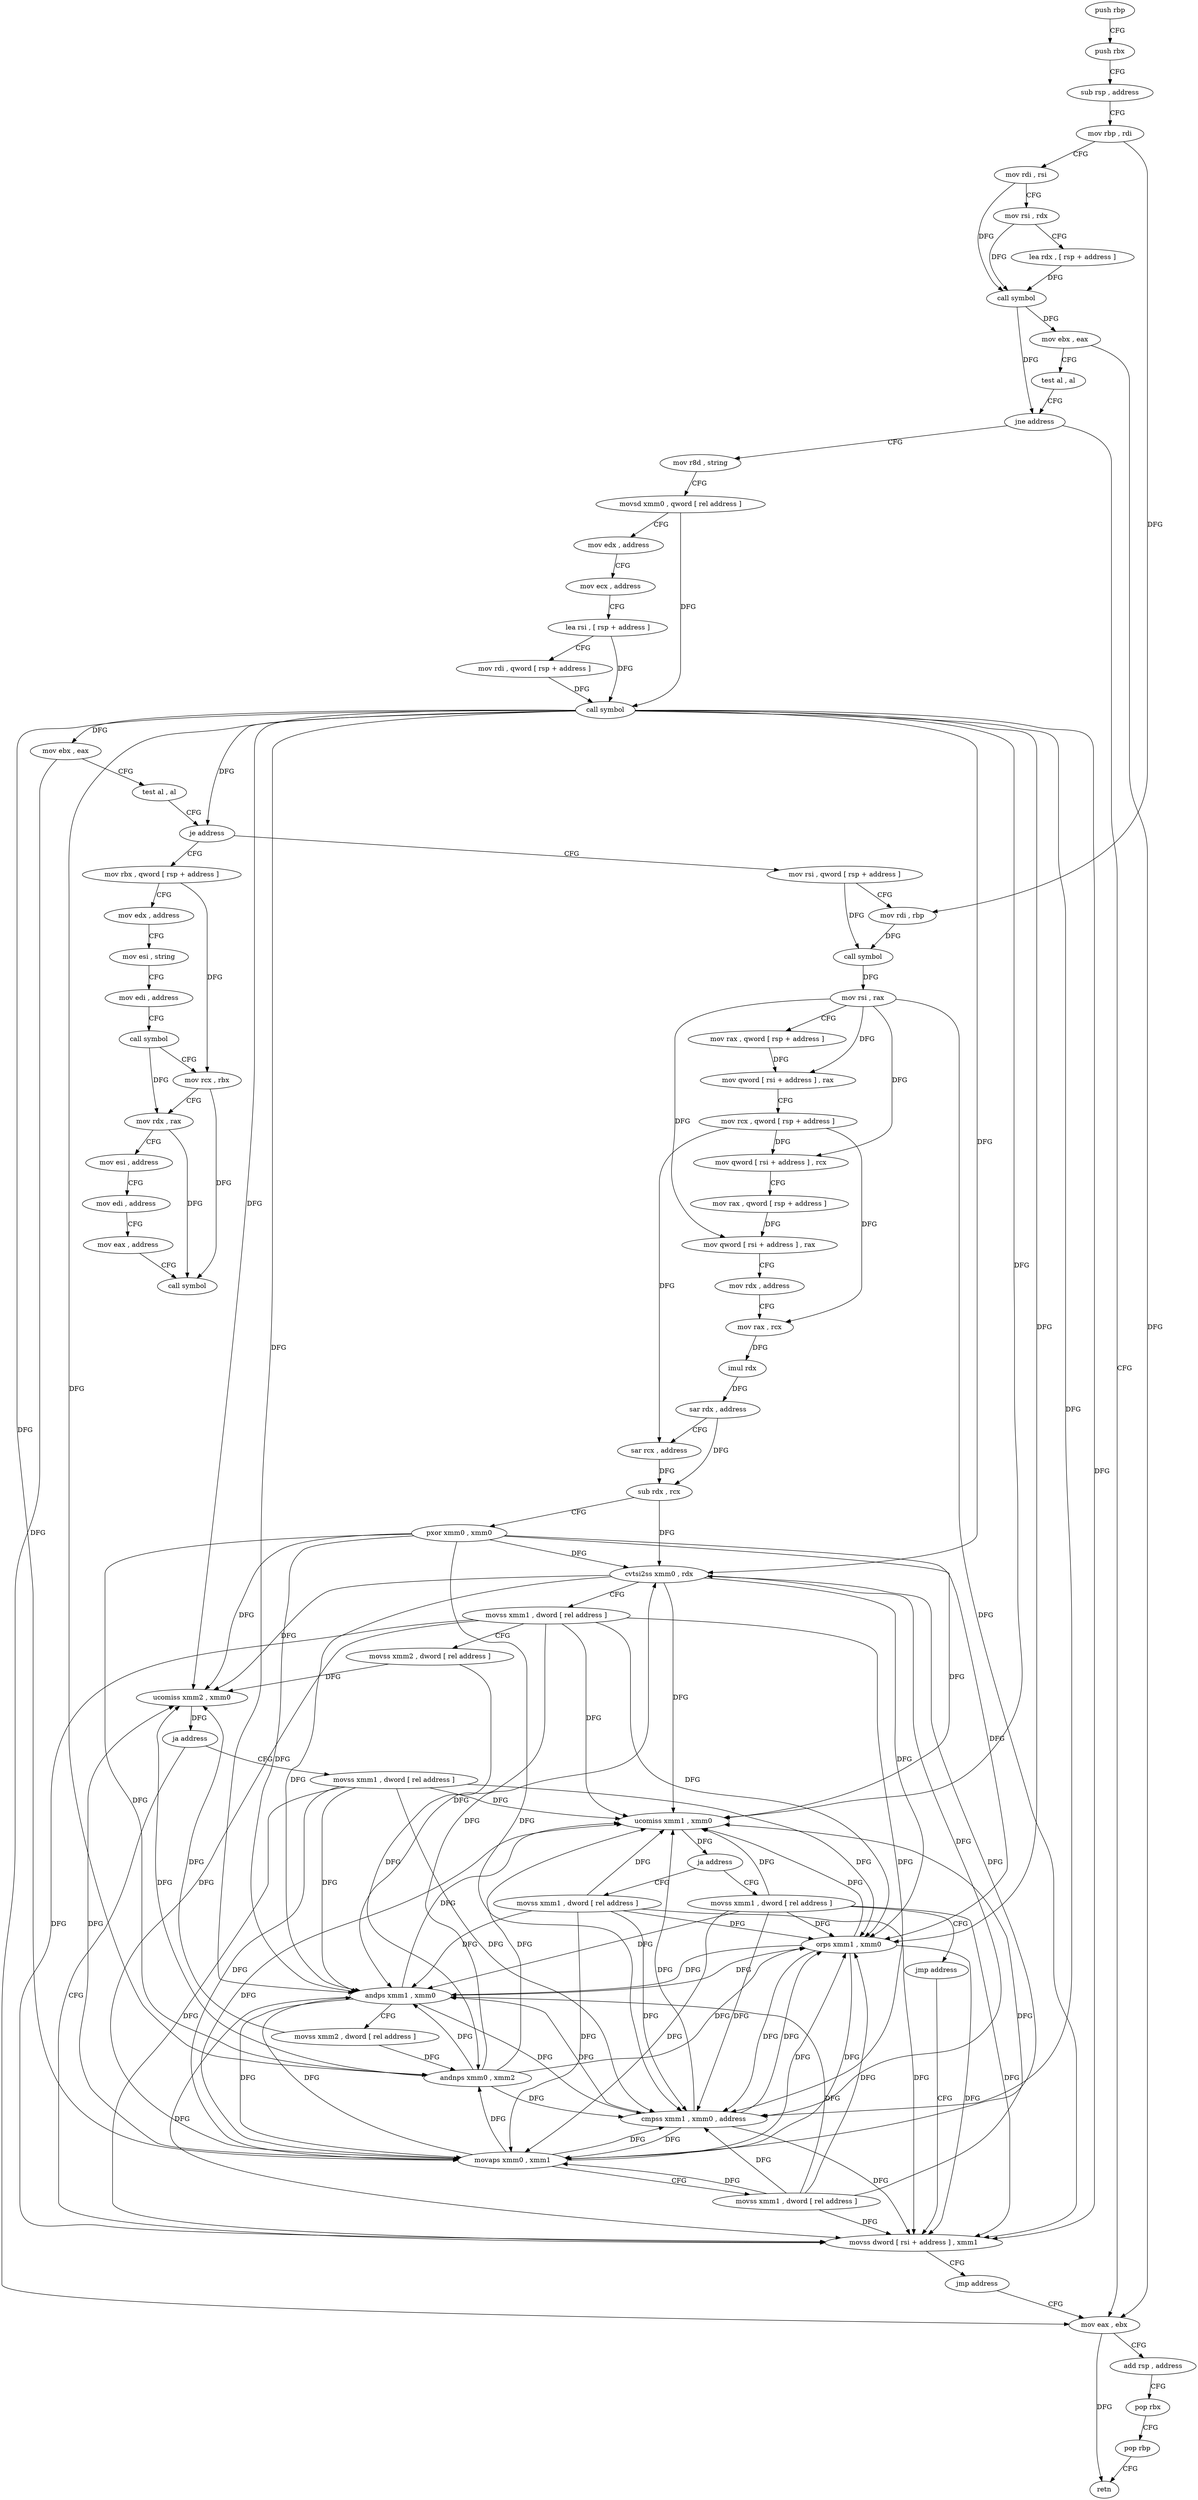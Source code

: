 digraph "func" {
"4253747" [label = "push rbp" ]
"4253748" [label = "push rbx" ]
"4253749" [label = "sub rsp , address" ]
"4253753" [label = "mov rbp , rdi" ]
"4253756" [label = "mov rdi , rsi" ]
"4253759" [label = "mov rsi , rdx" ]
"4253762" [label = "lea rdx , [ rsp + address ]" ]
"4253767" [label = "call symbol" ]
"4253772" [label = "mov ebx , eax" ]
"4253774" [label = "test al , al" ]
"4253776" [label = "jne address" ]
"4253787" [label = "mov r8d , string" ]
"4253778" [label = "mov eax , ebx" ]
"4253793" [label = "movsd xmm0 , qword [ rel address ]" ]
"4253801" [label = "mov edx , address" ]
"4253806" [label = "mov ecx , address" ]
"4253811" [label = "lea rsi , [ rsp + address ]" ]
"4253816" [label = "mov rdi , qword [ rsp + address ]" ]
"4253821" [label = "call symbol" ]
"4253826" [label = "mov ebx , eax" ]
"4253828" [label = "test al , al" ]
"4253830" [label = "je address" ]
"4254010" [label = "mov rbx , qword [ rsp + address ]" ]
"4253836" [label = "mov rsi , qword [ rsp + address ]" ]
"4253780" [label = "add rsp , address" ]
"4253784" [label = "pop rbx" ]
"4253785" [label = "pop rbp" ]
"4253786" [label = "retn" ]
"4254015" [label = "mov edx , address" ]
"4254020" [label = "mov esi , string" ]
"4254025" [label = "mov edi , address" ]
"4254030" [label = "call symbol" ]
"4254035" [label = "mov rcx , rbx" ]
"4254038" [label = "mov rdx , rax" ]
"4254041" [label = "mov esi , address" ]
"4254046" [label = "mov edi , address" ]
"4254051" [label = "mov eax , address" ]
"4254056" [label = "call symbol" ]
"4253841" [label = "mov rdi , rbp" ]
"4253844" [label = "call symbol" ]
"4253849" [label = "mov rsi , rax" ]
"4253852" [label = "mov rax , qword [ rsp + address ]" ]
"4253857" [label = "mov qword [ rsi + address ] , rax" ]
"4253861" [label = "mov rcx , qword [ rsp + address ]" ]
"4253866" [label = "mov qword [ rsi + address ] , rcx" ]
"4253870" [label = "mov rax , qword [ rsp + address ]" ]
"4253875" [label = "mov qword [ rsi + address ] , rax" ]
"4253879" [label = "mov rdx , address" ]
"4253889" [label = "mov rax , rcx" ]
"4253892" [label = "imul rdx" ]
"4253895" [label = "sar rdx , address" ]
"4253899" [label = "sar rcx , address" ]
"4253903" [label = "sub rdx , rcx" ]
"4253906" [label = "pxor xmm0 , xmm0" ]
"4253910" [label = "cvtsi2ss xmm0 , rdx" ]
"4253915" [label = "movss xmm1 , dword [ rel address ]" ]
"4253923" [label = "movss xmm2 , dword [ rel address ]" ]
"4253931" [label = "ucomiss xmm2 , xmm0" ]
"4253934" [label = "ja address" ]
"4253990" [label = "movss dword [ rsi + address ] , xmm1" ]
"4253936" [label = "movss xmm1 , dword [ rel address ]" ]
"4253995" [label = "jmp address" ]
"4253944" [label = "ucomiss xmm1 , xmm0" ]
"4253947" [label = "ja address" ]
"4254000" [label = "movss xmm1 , dword [ rel address ]" ]
"4253949" [label = "movss xmm1 , dword [ rel address ]" ]
"4254008" [label = "jmp address" ]
"4253957" [label = "cmpss xmm1 , xmm0 , address" ]
"4253962" [label = "movaps xmm0 , xmm1" ]
"4253965" [label = "movss xmm1 , dword [ rel address ]" ]
"4253973" [label = "andps xmm1 , xmm0" ]
"4253976" [label = "movss xmm2 , dword [ rel address ]" ]
"4253984" [label = "andnps xmm0 , xmm2" ]
"4253987" [label = "orps xmm1 , xmm0" ]
"4253747" -> "4253748" [ label = "CFG" ]
"4253748" -> "4253749" [ label = "CFG" ]
"4253749" -> "4253753" [ label = "CFG" ]
"4253753" -> "4253756" [ label = "CFG" ]
"4253753" -> "4253841" [ label = "DFG" ]
"4253756" -> "4253759" [ label = "CFG" ]
"4253756" -> "4253767" [ label = "DFG" ]
"4253759" -> "4253762" [ label = "CFG" ]
"4253759" -> "4253767" [ label = "DFG" ]
"4253762" -> "4253767" [ label = "DFG" ]
"4253767" -> "4253772" [ label = "DFG" ]
"4253767" -> "4253776" [ label = "DFG" ]
"4253772" -> "4253774" [ label = "CFG" ]
"4253772" -> "4253778" [ label = "DFG" ]
"4253774" -> "4253776" [ label = "CFG" ]
"4253776" -> "4253787" [ label = "CFG" ]
"4253776" -> "4253778" [ label = "CFG" ]
"4253787" -> "4253793" [ label = "CFG" ]
"4253778" -> "4253780" [ label = "CFG" ]
"4253778" -> "4253786" [ label = "DFG" ]
"4253793" -> "4253801" [ label = "CFG" ]
"4253793" -> "4253821" [ label = "DFG" ]
"4253801" -> "4253806" [ label = "CFG" ]
"4253806" -> "4253811" [ label = "CFG" ]
"4253811" -> "4253816" [ label = "CFG" ]
"4253811" -> "4253821" [ label = "DFG" ]
"4253816" -> "4253821" [ label = "DFG" ]
"4253821" -> "4253826" [ label = "DFG" ]
"4253821" -> "4253830" [ label = "DFG" ]
"4253821" -> "4253910" [ label = "DFG" ]
"4253821" -> "4253931" [ label = "DFG" ]
"4253821" -> "4253944" [ label = "DFG" ]
"4253821" -> "4253957" [ label = "DFG" ]
"4253821" -> "4253973" [ label = "DFG" ]
"4253821" -> "4253984" [ label = "DFG" ]
"4253821" -> "4253987" [ label = "DFG" ]
"4253821" -> "4253990" [ label = "DFG" ]
"4253821" -> "4253962" [ label = "DFG" ]
"4253826" -> "4253828" [ label = "CFG" ]
"4253826" -> "4253778" [ label = "DFG" ]
"4253828" -> "4253830" [ label = "CFG" ]
"4253830" -> "4254010" [ label = "CFG" ]
"4253830" -> "4253836" [ label = "CFG" ]
"4254010" -> "4254015" [ label = "CFG" ]
"4254010" -> "4254035" [ label = "DFG" ]
"4253836" -> "4253841" [ label = "CFG" ]
"4253836" -> "4253844" [ label = "DFG" ]
"4253780" -> "4253784" [ label = "CFG" ]
"4253784" -> "4253785" [ label = "CFG" ]
"4253785" -> "4253786" [ label = "CFG" ]
"4254015" -> "4254020" [ label = "CFG" ]
"4254020" -> "4254025" [ label = "CFG" ]
"4254025" -> "4254030" [ label = "CFG" ]
"4254030" -> "4254035" [ label = "CFG" ]
"4254030" -> "4254038" [ label = "DFG" ]
"4254035" -> "4254038" [ label = "CFG" ]
"4254035" -> "4254056" [ label = "DFG" ]
"4254038" -> "4254041" [ label = "CFG" ]
"4254038" -> "4254056" [ label = "DFG" ]
"4254041" -> "4254046" [ label = "CFG" ]
"4254046" -> "4254051" [ label = "CFG" ]
"4254051" -> "4254056" [ label = "CFG" ]
"4253841" -> "4253844" [ label = "DFG" ]
"4253844" -> "4253849" [ label = "DFG" ]
"4253849" -> "4253852" [ label = "CFG" ]
"4253849" -> "4253857" [ label = "DFG" ]
"4253849" -> "4253866" [ label = "DFG" ]
"4253849" -> "4253875" [ label = "DFG" ]
"4253849" -> "4253990" [ label = "DFG" ]
"4253852" -> "4253857" [ label = "DFG" ]
"4253857" -> "4253861" [ label = "CFG" ]
"4253861" -> "4253866" [ label = "DFG" ]
"4253861" -> "4253889" [ label = "DFG" ]
"4253861" -> "4253899" [ label = "DFG" ]
"4253866" -> "4253870" [ label = "CFG" ]
"4253870" -> "4253875" [ label = "DFG" ]
"4253875" -> "4253879" [ label = "CFG" ]
"4253879" -> "4253889" [ label = "CFG" ]
"4253889" -> "4253892" [ label = "DFG" ]
"4253892" -> "4253895" [ label = "DFG" ]
"4253895" -> "4253899" [ label = "CFG" ]
"4253895" -> "4253903" [ label = "DFG" ]
"4253899" -> "4253903" [ label = "DFG" ]
"4253903" -> "4253906" [ label = "CFG" ]
"4253903" -> "4253910" [ label = "DFG" ]
"4253906" -> "4253910" [ label = "DFG" ]
"4253906" -> "4253931" [ label = "DFG" ]
"4253906" -> "4253944" [ label = "DFG" ]
"4253906" -> "4253957" [ label = "DFG" ]
"4253906" -> "4253973" [ label = "DFG" ]
"4253906" -> "4253984" [ label = "DFG" ]
"4253906" -> "4253987" [ label = "DFG" ]
"4253910" -> "4253915" [ label = "CFG" ]
"4253910" -> "4253931" [ label = "DFG" ]
"4253910" -> "4253944" [ label = "DFG" ]
"4253910" -> "4253957" [ label = "DFG" ]
"4253910" -> "4253973" [ label = "DFG" ]
"4253910" -> "4253987" [ label = "DFG" ]
"4253915" -> "4253923" [ label = "CFG" ]
"4253915" -> "4253990" [ label = "DFG" ]
"4253915" -> "4253944" [ label = "DFG" ]
"4253915" -> "4253957" [ label = "DFG" ]
"4253915" -> "4253962" [ label = "DFG" ]
"4253915" -> "4253973" [ label = "DFG" ]
"4253915" -> "4253987" [ label = "DFG" ]
"4253923" -> "4253931" [ label = "DFG" ]
"4253923" -> "4253984" [ label = "DFG" ]
"4253931" -> "4253934" [ label = "DFG" ]
"4253934" -> "4253990" [ label = "CFG" ]
"4253934" -> "4253936" [ label = "CFG" ]
"4253990" -> "4253995" [ label = "CFG" ]
"4253936" -> "4253944" [ label = "DFG" ]
"4253936" -> "4253990" [ label = "DFG" ]
"4253936" -> "4253957" [ label = "DFG" ]
"4253936" -> "4253962" [ label = "DFG" ]
"4253936" -> "4253973" [ label = "DFG" ]
"4253936" -> "4253987" [ label = "DFG" ]
"4253995" -> "4253778" [ label = "CFG" ]
"4253944" -> "4253947" [ label = "DFG" ]
"4253947" -> "4254000" [ label = "CFG" ]
"4253947" -> "4253949" [ label = "CFG" ]
"4254000" -> "4254008" [ label = "CFG" ]
"4254000" -> "4253990" [ label = "DFG" ]
"4254000" -> "4253944" [ label = "DFG" ]
"4254000" -> "4253957" [ label = "DFG" ]
"4254000" -> "4253962" [ label = "DFG" ]
"4254000" -> "4253973" [ label = "DFG" ]
"4254000" -> "4253987" [ label = "DFG" ]
"4253949" -> "4253957" [ label = "DFG" ]
"4253949" -> "4253990" [ label = "DFG" ]
"4253949" -> "4253944" [ label = "DFG" ]
"4253949" -> "4253962" [ label = "DFG" ]
"4253949" -> "4253973" [ label = "DFG" ]
"4253949" -> "4253987" [ label = "DFG" ]
"4254008" -> "4253990" [ label = "CFG" ]
"4253957" -> "4253962" [ label = "DFG" ]
"4253957" -> "4253990" [ label = "DFG" ]
"4253957" -> "4253944" [ label = "DFG" ]
"4253957" -> "4253973" [ label = "DFG" ]
"4253957" -> "4253987" [ label = "DFG" ]
"4253962" -> "4253965" [ label = "CFG" ]
"4253962" -> "4253931" [ label = "DFG" ]
"4253962" -> "4253944" [ label = "DFG" ]
"4253962" -> "4253957" [ label = "DFG" ]
"4253962" -> "4253910" [ label = "DFG" ]
"4253962" -> "4253973" [ label = "DFG" ]
"4253962" -> "4253984" [ label = "DFG" ]
"4253962" -> "4253987" [ label = "DFG" ]
"4253965" -> "4253973" [ label = "DFG" ]
"4253965" -> "4253990" [ label = "DFG" ]
"4253965" -> "4253962" [ label = "DFG" ]
"4253965" -> "4253944" [ label = "DFG" ]
"4253965" -> "4253957" [ label = "DFG" ]
"4253965" -> "4253987" [ label = "DFG" ]
"4253973" -> "4253976" [ label = "CFG" ]
"4253973" -> "4253990" [ label = "DFG" ]
"4253973" -> "4253962" [ label = "DFG" ]
"4253973" -> "4253944" [ label = "DFG" ]
"4253973" -> "4253957" [ label = "DFG" ]
"4253973" -> "4253987" [ label = "DFG" ]
"4253976" -> "4253984" [ label = "DFG" ]
"4253976" -> "4253931" [ label = "DFG" ]
"4253984" -> "4253987" [ label = "DFG" ]
"4253984" -> "4253931" [ label = "DFG" ]
"4253984" -> "4253944" [ label = "DFG" ]
"4253984" -> "4253957" [ label = "DFG" ]
"4253984" -> "4253973" [ label = "DFG" ]
"4253984" -> "4253910" [ label = "DFG" ]
"4253987" -> "4253990" [ label = "DFG" ]
"4253987" -> "4253962" [ label = "DFG" ]
"4253987" -> "4253944" [ label = "DFG" ]
"4253987" -> "4253957" [ label = "DFG" ]
"4253987" -> "4253973" [ label = "DFG" ]
}
